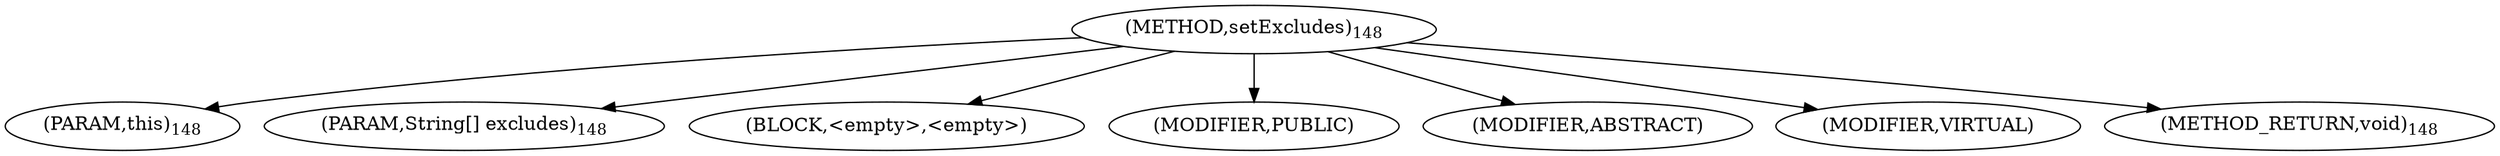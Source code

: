 digraph "setExcludes" {  
"97" [label = <(METHOD,setExcludes)<SUB>148</SUB>> ]
"98" [label = <(PARAM,this)<SUB>148</SUB>> ]
"99" [label = <(PARAM,String[] excludes)<SUB>148</SUB>> ]
"100" [label = <(BLOCK,&lt;empty&gt;,&lt;empty&gt;)> ]
"101" [label = <(MODIFIER,PUBLIC)> ]
"102" [label = <(MODIFIER,ABSTRACT)> ]
"103" [label = <(MODIFIER,VIRTUAL)> ]
"104" [label = <(METHOD_RETURN,void)<SUB>148</SUB>> ]
  "97" -> "98" 
  "97" -> "99" 
  "97" -> "100" 
  "97" -> "101" 
  "97" -> "102" 
  "97" -> "103" 
  "97" -> "104" 
}
